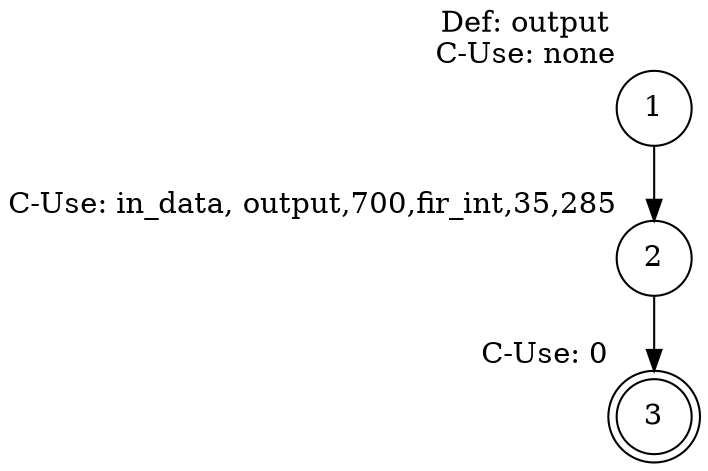 digraph main {
    rankdir=TB;
    node [shape=circle];
    
    1 [label="1", xlabel="Def: output\nC-Use: none"];
    2 [label="2", xlabel="C-Use: in_data, output,700,fir_int,35,285"];
    3 [label="3", xlabel="C-Use: 0"];

    1 -> 2;
    2 -> 3;
    3 [shape=doublecircle];
}